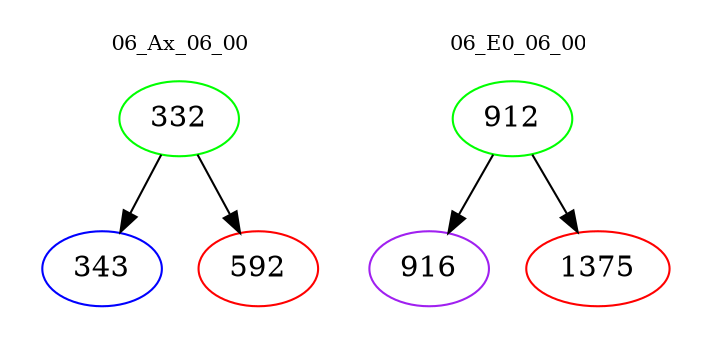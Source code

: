 digraph{
subgraph cluster_0 {
color = white
label = "06_Ax_06_00";
fontsize=10;
T0_332 [label="332", color="green"]
T0_332 -> T0_343 [color="black"]
T0_343 [label="343", color="blue"]
T0_332 -> T0_592 [color="black"]
T0_592 [label="592", color="red"]
}
subgraph cluster_1 {
color = white
label = "06_E0_06_00";
fontsize=10;
T1_912 [label="912", color="green"]
T1_912 -> T1_916 [color="black"]
T1_916 [label="916", color="purple"]
T1_912 -> T1_1375 [color="black"]
T1_1375 [label="1375", color="red"]
}
}

